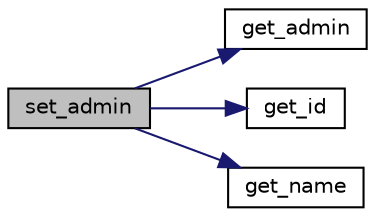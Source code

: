 digraph "set_admin"
{
  edge [fontname="Helvetica",fontsize="10",labelfontname="Helvetica",labelfontsize="10"];
  node [fontname="Helvetica",fontsize="10",shape=record];
  rankdir="LR";
  Node30 [label="set_admin",height=0.2,width=0.4,color="black", fillcolor="grey75", style="filled", fontcolor="black"];
  Node30 -> Node31 [color="midnightblue",fontsize="10",style="solid",fontname="Helvetica"];
  Node31 [label="get_admin",height=0.2,width=0.4,color="black", fillcolor="white", style="filled",URL="$class_class_setor.html#aae367241584b2f61c523f167cbafee01",tooltip="Obter se o Setor e do tipo Administrador. "];
  Node30 -> Node32 [color="midnightblue",fontsize="10",style="solid",fontname="Helvetica"];
  Node32 [label="get_id",height=0.2,width=0.4,color="black", fillcolor="white", style="filled",URL="$class_class_setor.html#a8a94003b9d888b085c68d6eac44be175",tooltip="Obter o id do Setor. "];
  Node30 -> Node33 [color="midnightblue",fontsize="10",style="solid",fontname="Helvetica"];
  Node33 [label="get_name",height=0.2,width=0.4,color="black", fillcolor="white", style="filled",URL="$class_class_setor.html#a4f1149ccbd69d1ac4225b7bc2dd871bb",tooltip="Obter o Nome do Setor. "];
}
